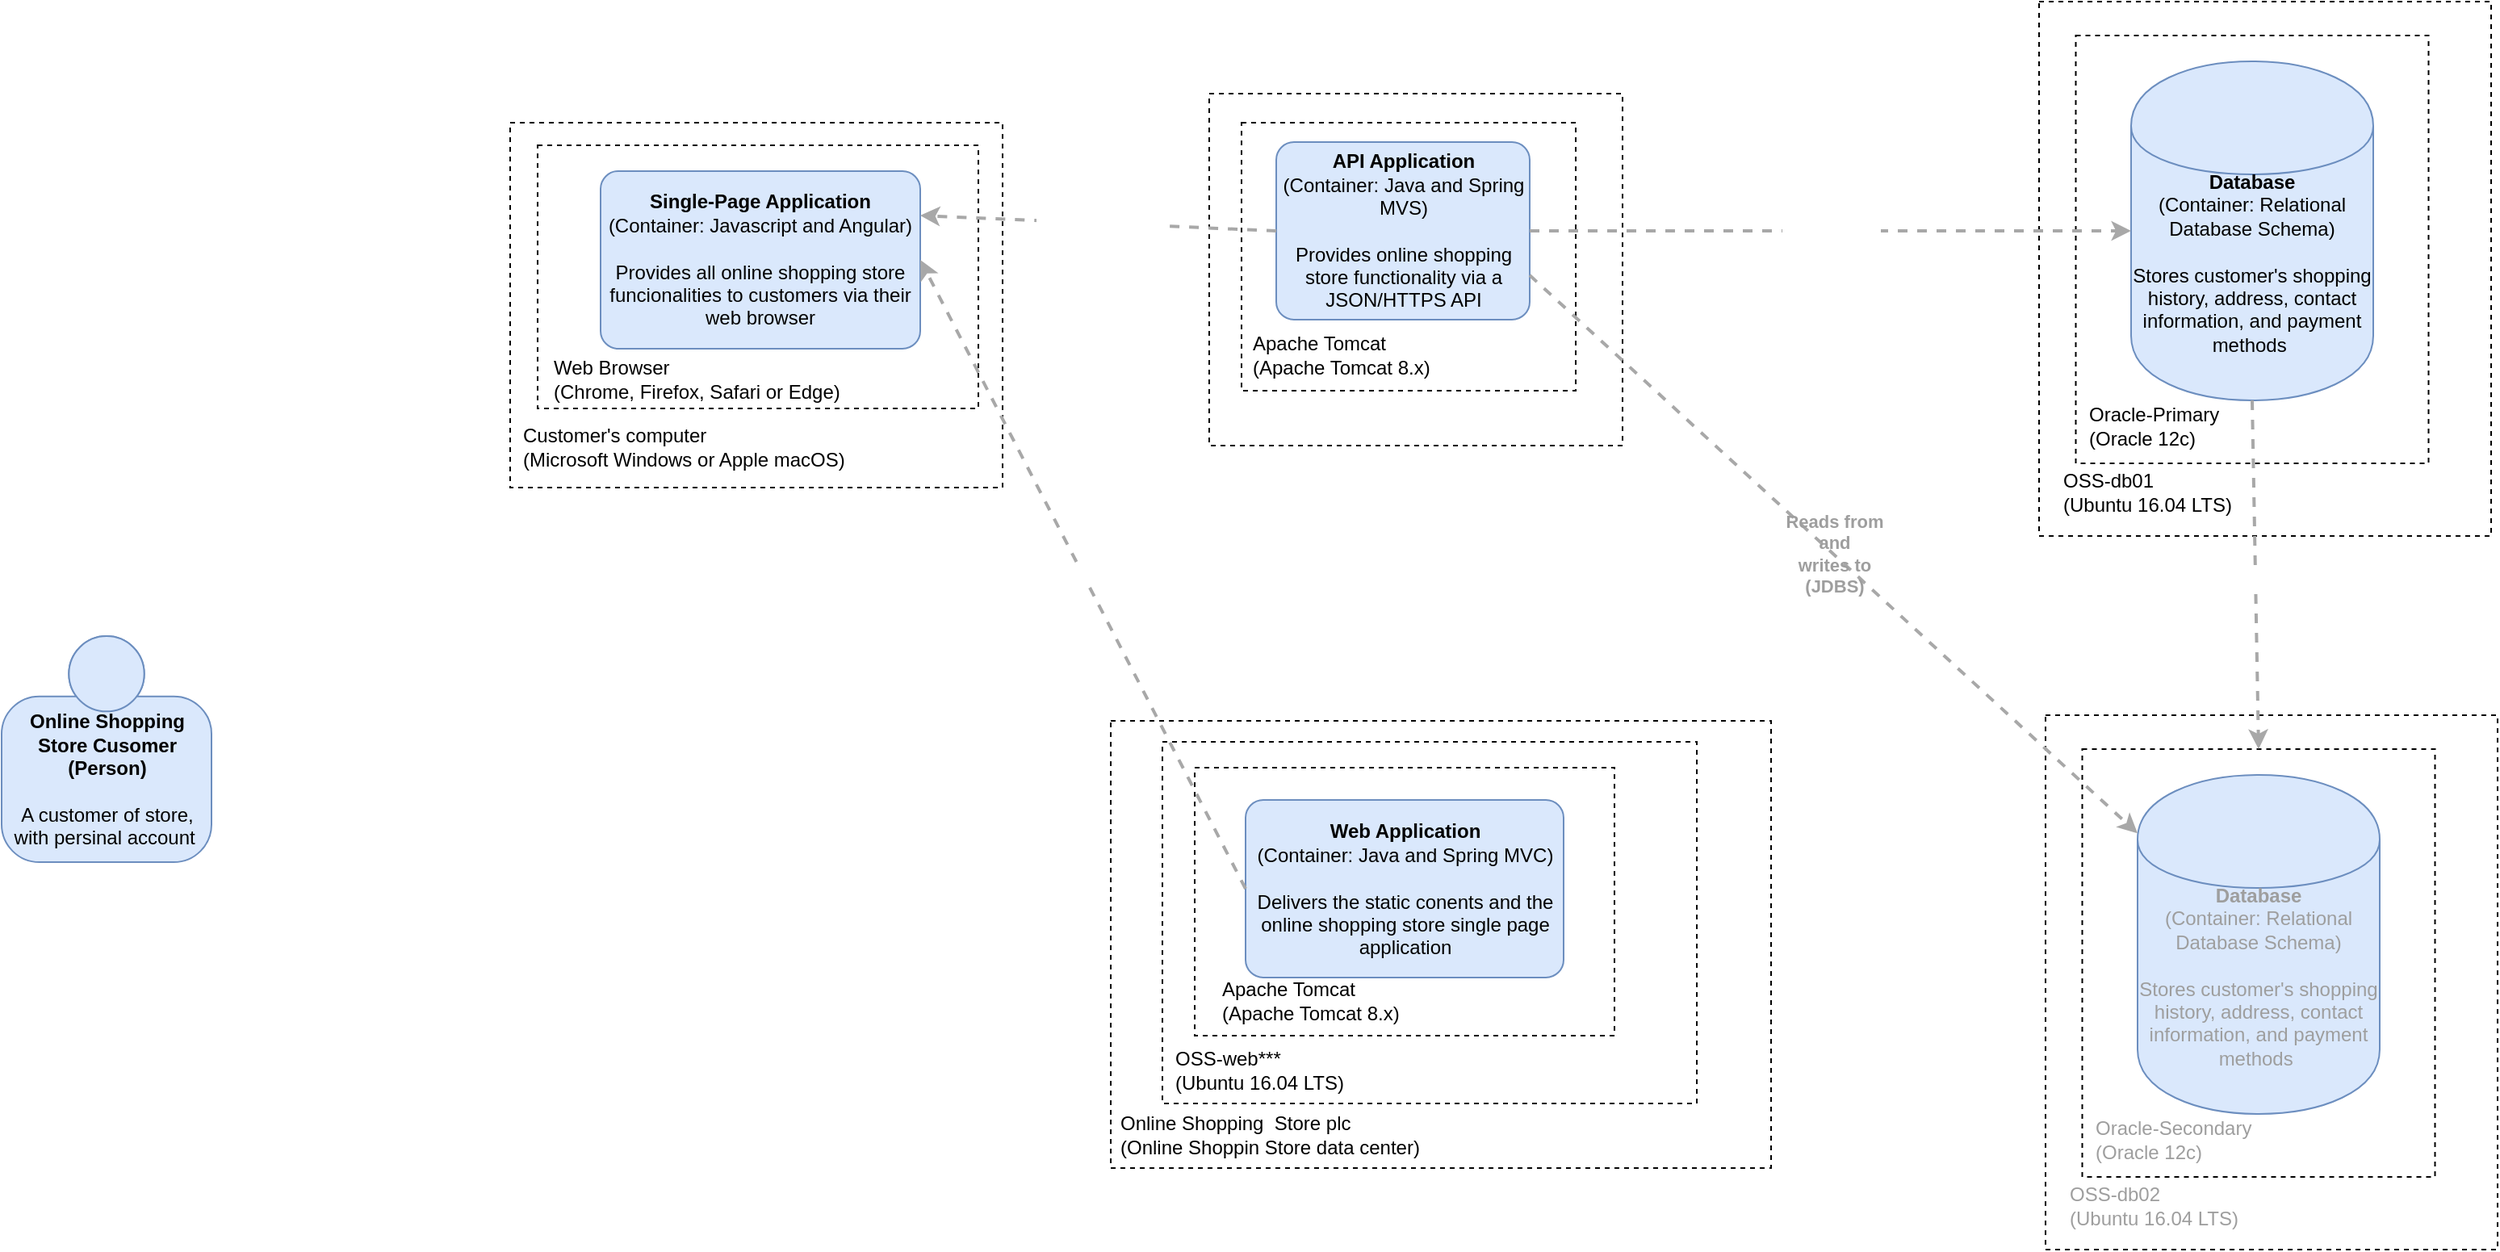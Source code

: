 <mxfile version="13.2.4" type="device"><diagram id="ezK_RggLOWLB02BVU8Lk" name="Page-1"><mxGraphModel dx="2462" dy="1122" grid="0" gridSize="10" guides="1" tooltips="1" connect="1" arrows="1" fold="1" page="0" pageScale="1" pageWidth="827" pageHeight="1169" math="0" shadow="0"><root><mxCell id="0"/><mxCell id="1" parent="0"/><mxCell id="vV9z29wlYHt79FzvgnRF-24" value="" style="rounded=0;whiteSpace=wrap;html=1;dashed=1;" vertex="1" parent="1"><mxGeometry x="400" y="229" width="256" height="218" as="geometry"/></mxCell><mxCell id="vV9z29wlYHt79FzvgnRF-22" value="" style="rounded=0;whiteSpace=wrap;html=1;dashed=1;" vertex="1" parent="1"><mxGeometry x="420" y="247" width="207" height="166" as="geometry"/></mxCell><mxCell id="vV9z29wlYHt79FzvgnRF-23" value="Apache Tomcat&lt;br&gt;(Apache Tomcat 8.x)" style="text;html=1;strokeColor=none;fillColor=none;align=left;verticalAlign=middle;whiteSpace=wrap;rounded=0;dashed=1;" vertex="1" parent="1"><mxGeometry x="425" y="381" width="179" height="20" as="geometry"/></mxCell><mxCell id="vV9z29wlYHt79FzvgnRF-7" value="" style="rounded=0;whiteSpace=wrap;html=1;dashed=1;" vertex="1" parent="1"><mxGeometry x="914" y="172" width="280" height="331" as="geometry"/></mxCell><mxCell id="vV9z29wlYHt79FzvgnRF-5" value="" style="rounded=0;whiteSpace=wrap;html=1;dashed=1;" vertex="1" parent="1"><mxGeometry x="936.75" y="193" width="218.5" height="265" as="geometry"/></mxCell><mxCell id="vV9z29wlYHt79FzvgnRF-3" value="" style="rounded=0;whiteSpace=wrap;html=1;dashed=1;" vertex="1" parent="1"><mxGeometry x="339" y="617.5" width="409" height="277" as="geometry"/></mxCell><mxCell id="vV9z29wlYHt79FzvgnRF-1" value="" style="rounded=0;whiteSpace=wrap;html=1;dashed=1;" vertex="1" parent="1"><mxGeometry x="371" y="630.5" width="331" height="224" as="geometry"/></mxCell><mxCell id="vxNBDJfU7qMUtHXsXQfE-18" value="" style="rounded=0;whiteSpace=wrap;html=1;dashed=1;" parent="1" vertex="1"><mxGeometry x="391" y="646.5" width="260" height="166" as="geometry"/></mxCell><mxCell id="vxNBDJfU7qMUtHXsXQfE-14" value="" style="rounded=0;whiteSpace=wrap;html=1;dashed=1;" parent="1" vertex="1"><mxGeometry x="-33" y="247" width="305" height="226" as="geometry"/></mxCell><mxCell id="vxNBDJfU7qMUtHXsXQfE-12" value="" style="rounded=0;whiteSpace=wrap;html=1;dashed=1;" parent="1" vertex="1"><mxGeometry x="-16" y="261" width="273" height="163" as="geometry"/></mxCell><mxCell id="vxNBDJfU7qMUtHXsXQfE-2" value="&lt;b&gt;API Application&lt;/b&gt;&lt;div&gt;(Container: Java and Spring MVS)&lt;/div&gt;&lt;br&gt;&lt;div&gt;Provides online shopping store functionality via a &lt;br&gt;JSON/HTTPS API&lt;/div&gt;" style="rounded=1;whiteSpace=wrap;html=1;labelBackgroundColor=none;fillColor=#dae8fc;fontColor=#000000;align=center;arcSize=10;strokeColor=#6c8ebf;points=[[0.25,0,0],[0.5,0,0],[0.75,0,0],[1,0.25,0],[1,0.5,0],[1,0.75,0],[0.75,1,0],[0.5,1,0],[0.25,1,0],[0,0.75,0],[0,0.5,0],[0,0.25,0]];" parent="1" vertex="1"><mxGeometry x="441.5" y="259" width="157" height="110" as="geometry"/></mxCell><mxCell id="vxNBDJfU7qMUtHXsXQfE-3" value="&lt;b&gt;Single-Page Application&lt;/b&gt;&lt;div&gt;(Container: Javascript and Angular)&lt;/div&gt;&lt;br&gt;&lt;div&gt;Provides all online shopping store funcionalities to customers via their web browser&lt;/div&gt;" style="rounded=1;whiteSpace=wrap;html=1;labelBackgroundColor=none;fillColor=#dae8fc;fontColor=#000000;align=center;arcSize=10;strokeColor=#6c8ebf;points=[[0.25,0,0],[0.5,0,0],[0.75,0,0],[1,0.25,0],[1,0.5,0],[1,0.75,0],[0.75,1,0],[0.5,1,0],[0.25,1,0],[0,0.75,0],[0,0.5,0],[0,0.25,0]];" parent="1" vertex="1"><mxGeometry x="23" y="277" width="198" height="110" as="geometry"/></mxCell><mxCell id="vxNBDJfU7qMUtHXsXQfE-4" value="&lt;font color=&quot;#000000&quot;&gt;&lt;b&gt;Online Shopping &lt;/b&gt;&lt;br&gt;&lt;b&gt;Store Cusomer&lt;/b&gt;&lt;br&gt;&lt;b&gt;(Person)&lt;/b&gt;&lt;br&gt;&lt;br&gt;A customer of store, &lt;br&gt;with persinal account&lt;b&gt;&amp;nbsp;&lt;br&gt;&lt;/b&gt;&lt;/font&gt;" style="html=1;dashed=0;whitespace=wrap;fillColor=#DAE8FC;strokeColor=#6C8EBF;shape=mxgraph.c4.person;align=center;points=[[0.5,0,0],[1,0.5,0],[1,0.75,0],[0.75,1,0],[0.5,1,0],[0.25,1,0],[0,0.75,0],[0,0.5,0]];" parent="1" vertex="1"><mxGeometry x="-348" y="565" width="130" height="140" as="geometry"/></mxCell><mxCell id="vxNBDJfU7qMUtHXsXQfE-5" value="&lt;b&gt;Web Application&lt;/b&gt;&lt;div&gt;(Container: Java and Spring MVC)&lt;/div&gt;&lt;br&gt;&lt;div&gt;Delivers the static conents and the online shopping store single page application&lt;/div&gt;" style="rounded=1;whiteSpace=wrap;html=1;labelBackgroundColor=none;fillColor=#dae8fc;fontColor=#000000;align=center;arcSize=10;strokeColor=#6c8ebf;points=[[0.25,0,0],[0.5,0,0],[0.75,0,0],[1,0.25,0],[1,0.5,0],[1,0.75,0],[0.75,1,0],[0.5,1,0],[0.25,1,0],[0,0.75,0],[0,0.5,0],[0,0.25,0]];" parent="1" vertex="1"><mxGeometry x="422.5" y="666.5" width="197" height="110" as="geometry"/></mxCell><mxCell id="vxNBDJfU7qMUtHXsXQfE-8" value="&lt;div style=&quot;text-align: left&quot;&gt;&lt;div style=&quot;text-align: center&quot;&gt;&lt;b&gt;&lt;font color=&quot;#ffffff&quot;&gt;Delivers&lt;/font&gt;&lt;/b&gt;&lt;/div&gt;&lt;/div&gt;" style="edgeStyle=none;rounded=0;html=1;entryX=1;entryY=0.5;jettySize=auto;orthogonalLoop=1;strokeColor=#A8A8A8;strokeWidth=2;fontColor=#000000;jumpStyle=none;dashed=1;entryDx=0;entryDy=0;entryPerimeter=0;exitX=0;exitY=0.5;exitDx=0;exitDy=0;exitPerimeter=0;" parent="1" source="vxNBDJfU7qMUtHXsXQfE-5" target="vxNBDJfU7qMUtHXsXQfE-3" edge="1"><mxGeometry width="200" relative="1" as="geometry"><mxPoint x="113" y="187" as="sourcePoint"/><mxPoint x="313" y="187" as="targetPoint"/></mxGeometry></mxCell><mxCell id="vxNBDJfU7qMUtHXsXQfE-10" value="&lt;span&gt;&lt;b&gt;Database&lt;/b&gt;&lt;/span&gt;&lt;div&gt;(Container:&amp;nbsp;Relational Database Schema)&lt;/div&gt;&lt;br&gt;&lt;div&gt;Stores customer's shopping history, address,&amp;nbsp;contact information, and payment methods&amp;nbsp;&lt;/div&gt;" style="shape=cylinder;whiteSpace=wrap;html=1;boundedLbl=1;rounded=0;labelBackgroundColor=none;fillColor=#dae8fc;fontSize=12;fontColor=#000000;align=center;strokeColor=#6c8ebf;points=[[0.5,0,0],[1,0.25,0],[1,0.5,0],[1,0.75,0],[0.5,1,0],[0,0.75,0],[0,0.5,0],[0,0.25,0]];" parent="1" vertex="1"><mxGeometry x="971" y="209" width="150" height="210" as="geometry"/></mxCell><mxCell id="vxNBDJfU7qMUtHXsXQfE-13" value="Web Browser&lt;br&gt;(Chrome, Firefox, Safari or Edge)" style="text;html=1;strokeColor=none;fillColor=none;align=left;verticalAlign=middle;whiteSpace=wrap;rounded=0;dashed=1;" parent="1" vertex="1"><mxGeometry x="-8" y="396" width="187" height="20" as="geometry"/></mxCell><mxCell id="vxNBDJfU7qMUtHXsXQfE-15" value="Customer's computer&lt;br&gt;(Microsoft Windows or Apple macOS)" style="text;html=1;strokeColor=none;fillColor=none;align=left;verticalAlign=middle;whiteSpace=wrap;rounded=0;dashed=1;" parent="1" vertex="1"><mxGeometry x="-27" y="438" width="208" height="20" as="geometry"/></mxCell><mxCell id="vxNBDJfU7qMUtHXsXQfE-19" value="Apache Tomcat&lt;br&gt;(Apache Tomcat 8.x)" style="text;html=1;strokeColor=none;fillColor=none;align=left;verticalAlign=middle;whiteSpace=wrap;rounded=0;dashed=1;" parent="1" vertex="1"><mxGeometry x="406" y="780.5" width="179" height="20" as="geometry"/></mxCell><mxCell id="vV9z29wlYHt79FzvgnRF-2" value="OSS-web***&lt;br&gt;(Ubuntu 16.04 LTS)" style="text;html=1;strokeColor=none;fillColor=none;align=left;verticalAlign=middle;whiteSpace=wrap;rounded=0;" vertex="1" parent="1"><mxGeometry x="377" y="823.5" width="110" height="20" as="geometry"/></mxCell><mxCell id="vV9z29wlYHt79FzvgnRF-4" value="Online Shopping&amp;nbsp; Store plc&lt;br&gt;(Online Shoppin Store data center)" style="text;html=1;strokeColor=none;fillColor=none;align=left;verticalAlign=middle;whiteSpace=wrap;rounded=0;" vertex="1" parent="1"><mxGeometry x="343" y="863.5" width="202" height="20" as="geometry"/></mxCell><mxCell id="vV9z29wlYHt79FzvgnRF-6" value="Oracle-Primary&lt;br&gt;(Oracle 12c)" style="text;html=1;strokeColor=none;fillColor=none;align=left;verticalAlign=middle;whiteSpace=wrap;rounded=0;" vertex="1" parent="1"><mxGeometry x="943" y="425" width="108" height="20" as="geometry"/></mxCell><mxCell id="vV9z29wlYHt79FzvgnRF-8" value="OSS-db01&lt;br&gt;(Ubuntu 16.04 LTS)" style="text;html=1;strokeColor=none;fillColor=none;align=left;verticalAlign=middle;whiteSpace=wrap;rounded=0;" vertex="1" parent="1"><mxGeometry x="927" y="466" width="113" height="20" as="geometry"/></mxCell><mxCell id="vV9z29wlYHt79FzvgnRF-14" value="" style="rounded=0;whiteSpace=wrap;html=1;dashed=1;fontColor=#9E9E9E;" vertex="1" parent="1"><mxGeometry x="918" y="614" width="280" height="331" as="geometry"/></mxCell><mxCell id="vV9z29wlYHt79FzvgnRF-15" value="" style="rounded=0;whiteSpace=wrap;html=1;dashed=1;fontColor=#9E9E9E;" vertex="1" parent="1"><mxGeometry x="940.75" y="635" width="218.5" height="265" as="geometry"/></mxCell><mxCell id="vV9z29wlYHt79FzvgnRF-16" value="&lt;span&gt;&lt;b&gt;Database&lt;/b&gt;&lt;/span&gt;&lt;div&gt;(Container:&amp;nbsp;Relational Database Schema)&lt;/div&gt;&lt;br&gt;&lt;div&gt;Stores customer's shopping history, address,&amp;nbsp;contact information, and payment methods&amp;nbsp;&lt;/div&gt;" style="shape=cylinder;whiteSpace=wrap;html=1;boundedLbl=1;rounded=0;labelBackgroundColor=none;fillColor=#dae8fc;fontSize=12;fontColor=#9E9E9E;align=center;strokeColor=#6c8ebf;points=[[0.5,0,0],[1,0.25,0],[1,0.5,0],[1,0.75,0],[0.5,1,0],[0,0.75,0],[0,0.5,0],[0,0.25,0]];" vertex="1" parent="1"><mxGeometry x="975" y="651" width="150" height="210" as="geometry"/></mxCell><mxCell id="vV9z29wlYHt79FzvgnRF-17" value="Oracle-Secondary&lt;br&gt;(Oracle 12c)" style="text;html=1;strokeColor=none;fillColor=none;align=left;verticalAlign=middle;whiteSpace=wrap;rounded=0;fontColor=#9E9E9E;" vertex="1" parent="1"><mxGeometry x="947" y="867" width="108" height="20" as="geometry"/></mxCell><mxCell id="vV9z29wlYHt79FzvgnRF-18" value="OSS-db02&lt;br&gt;(Ubuntu 16.04 LTS)" style="text;html=1;strokeColor=none;fillColor=none;align=left;verticalAlign=middle;whiteSpace=wrap;rounded=0;fontColor=#9E9E9E;" vertex="1" parent="1"><mxGeometry x="931" y="908" width="113" height="20" as="geometry"/></mxCell><mxCell id="vV9z29wlYHt79FzvgnRF-19" value="&lt;div style=&quot;text-align: left&quot;&gt;&lt;div style=&quot;text-align: center&quot;&gt;&lt;b&gt;&lt;font color=&quot;#ffffff&quot;&gt;Replicates data to&lt;/font&gt;&lt;/b&gt;&lt;/div&gt;&lt;/div&gt;" style="edgeStyle=none;rounded=0;html=1;entryX=0.5;entryY=0;jettySize=auto;orthogonalLoop=1;strokeColor=#A8A8A8;strokeWidth=2;fontColor=#000000;jumpStyle=none;dashed=1;entryDx=0;entryDy=0;exitX=0.5;exitY=1;exitDx=0;exitDy=0;exitPerimeter=0;" edge="1" parent="1" source="vxNBDJfU7qMUtHXsXQfE-10" target="vV9z29wlYHt79FzvgnRF-15"><mxGeometry width="200" relative="1" as="geometry"><mxPoint x="1026" y="535" as="sourcePoint"/><mxPoint x="1226" y="535" as="targetPoint"/></mxGeometry></mxCell><mxCell id="vV9z29wlYHt79FzvgnRF-20" value="&lt;div style=&quot;text-align: left&quot;&gt;&lt;div style=&quot;text-align: center&quot;&gt;&lt;b&gt;&lt;font color=&quot;#ffffff&quot;&gt;Reads from &lt;br&gt;and &lt;br&gt;writes to &lt;br&gt;(JDBC)&lt;/font&gt;&lt;/b&gt;&lt;/div&gt;&lt;/div&gt;" style="edgeStyle=none;rounded=0;html=1;entryX=0;entryY=0.5;jettySize=auto;orthogonalLoop=1;strokeColor=#A8A8A8;strokeWidth=2;fontColor=#000000;jumpStyle=none;dashed=1;exitX=1;exitY=0.5;exitDx=0;exitDy=0;exitPerimeter=0;entryDx=0;entryDy=0;entryPerimeter=0;" edge="1" parent="1" source="vxNBDJfU7qMUtHXsXQfE-2" target="vxNBDJfU7qMUtHXsXQfE-10"><mxGeometry width="200" relative="1" as="geometry"><mxPoint x="690" y="297" as="sourcePoint"/><mxPoint x="890" y="297" as="targetPoint"/></mxGeometry></mxCell><mxCell id="vV9z29wlYHt79FzvgnRF-25" value="&lt;font color=&quot;#ffffff&quot;&gt;OSS-api***&lt;br&gt;(Ubuntu 16.04 LTS)&lt;br&gt;&lt;/font&gt;" style="text;html=1;strokeColor=none;fillColor=none;align=left;verticalAlign=middle;whiteSpace=wrap;rounded=0;fontColor=#9E9E9E;" vertex="1" parent="1"><mxGeometry x="406" y="419" width="124" height="20" as="geometry"/></mxCell><mxCell id="vV9z29wlYHt79FzvgnRF-26" value="&lt;div style=&quot;text-align: left&quot;&gt;&lt;div style=&quot;text-align: center&quot;&gt;&lt;b&gt;&lt;font color=&quot;#ffffff&quot;&gt;Uses&lt;br&gt;(JSON/HTTPS)&lt;/font&gt;&lt;/b&gt;&lt;/div&gt;&lt;/div&gt;" style="edgeStyle=none;rounded=0;html=1;entryX=1;entryY=0.25;jettySize=auto;orthogonalLoop=1;strokeColor=#A8A8A8;strokeWidth=2;fontColor=#000000;jumpStyle=none;dashed=1;entryDx=0;entryDy=0;entryPerimeter=0;exitX=0;exitY=0.5;exitDx=0;exitDy=0;exitPerimeter=0;" edge="1" parent="1" source="vxNBDJfU7qMUtHXsXQfE-2" target="vxNBDJfU7qMUtHXsXQfE-3"><mxGeometry width="200" relative="1" as="geometry"><mxPoint x="209" y="308" as="sourcePoint"/><mxPoint x="409" y="308" as="targetPoint"/></mxGeometry></mxCell><mxCell id="vV9z29wlYHt79FzvgnRF-27" value="&lt;div style=&quot;text-align: left&quot;&gt;&lt;div style=&quot;text-align: center&quot;&gt;&lt;b&gt;&lt;font&gt;Reads from &lt;br&gt;and &lt;br&gt;writes to &lt;br&gt;(JDBS)&lt;/font&gt;&lt;/b&gt;&lt;/div&gt;&lt;/div&gt;" style="edgeStyle=none;rounded=0;html=1;jettySize=auto;orthogonalLoop=1;strokeColor=#A8A8A8;strokeWidth=2;fontColor=#9E9E9E;jumpStyle=none;dashed=1;exitX=1;exitY=0.75;exitDx=0;exitDy=0;exitPerimeter=0;labelBorderColor=none;labelBackgroundColor=none;" edge="1" parent="1" source="vxNBDJfU7qMUtHXsXQfE-2" target="vV9z29wlYHt79FzvgnRF-16"><mxGeometry width="200" relative="1" as="geometry"><mxPoint x="710" y="413" as="sourcePoint"/><mxPoint x="910" y="413" as="targetPoint"/></mxGeometry></mxCell></root></mxGraphModel></diagram></mxfile>